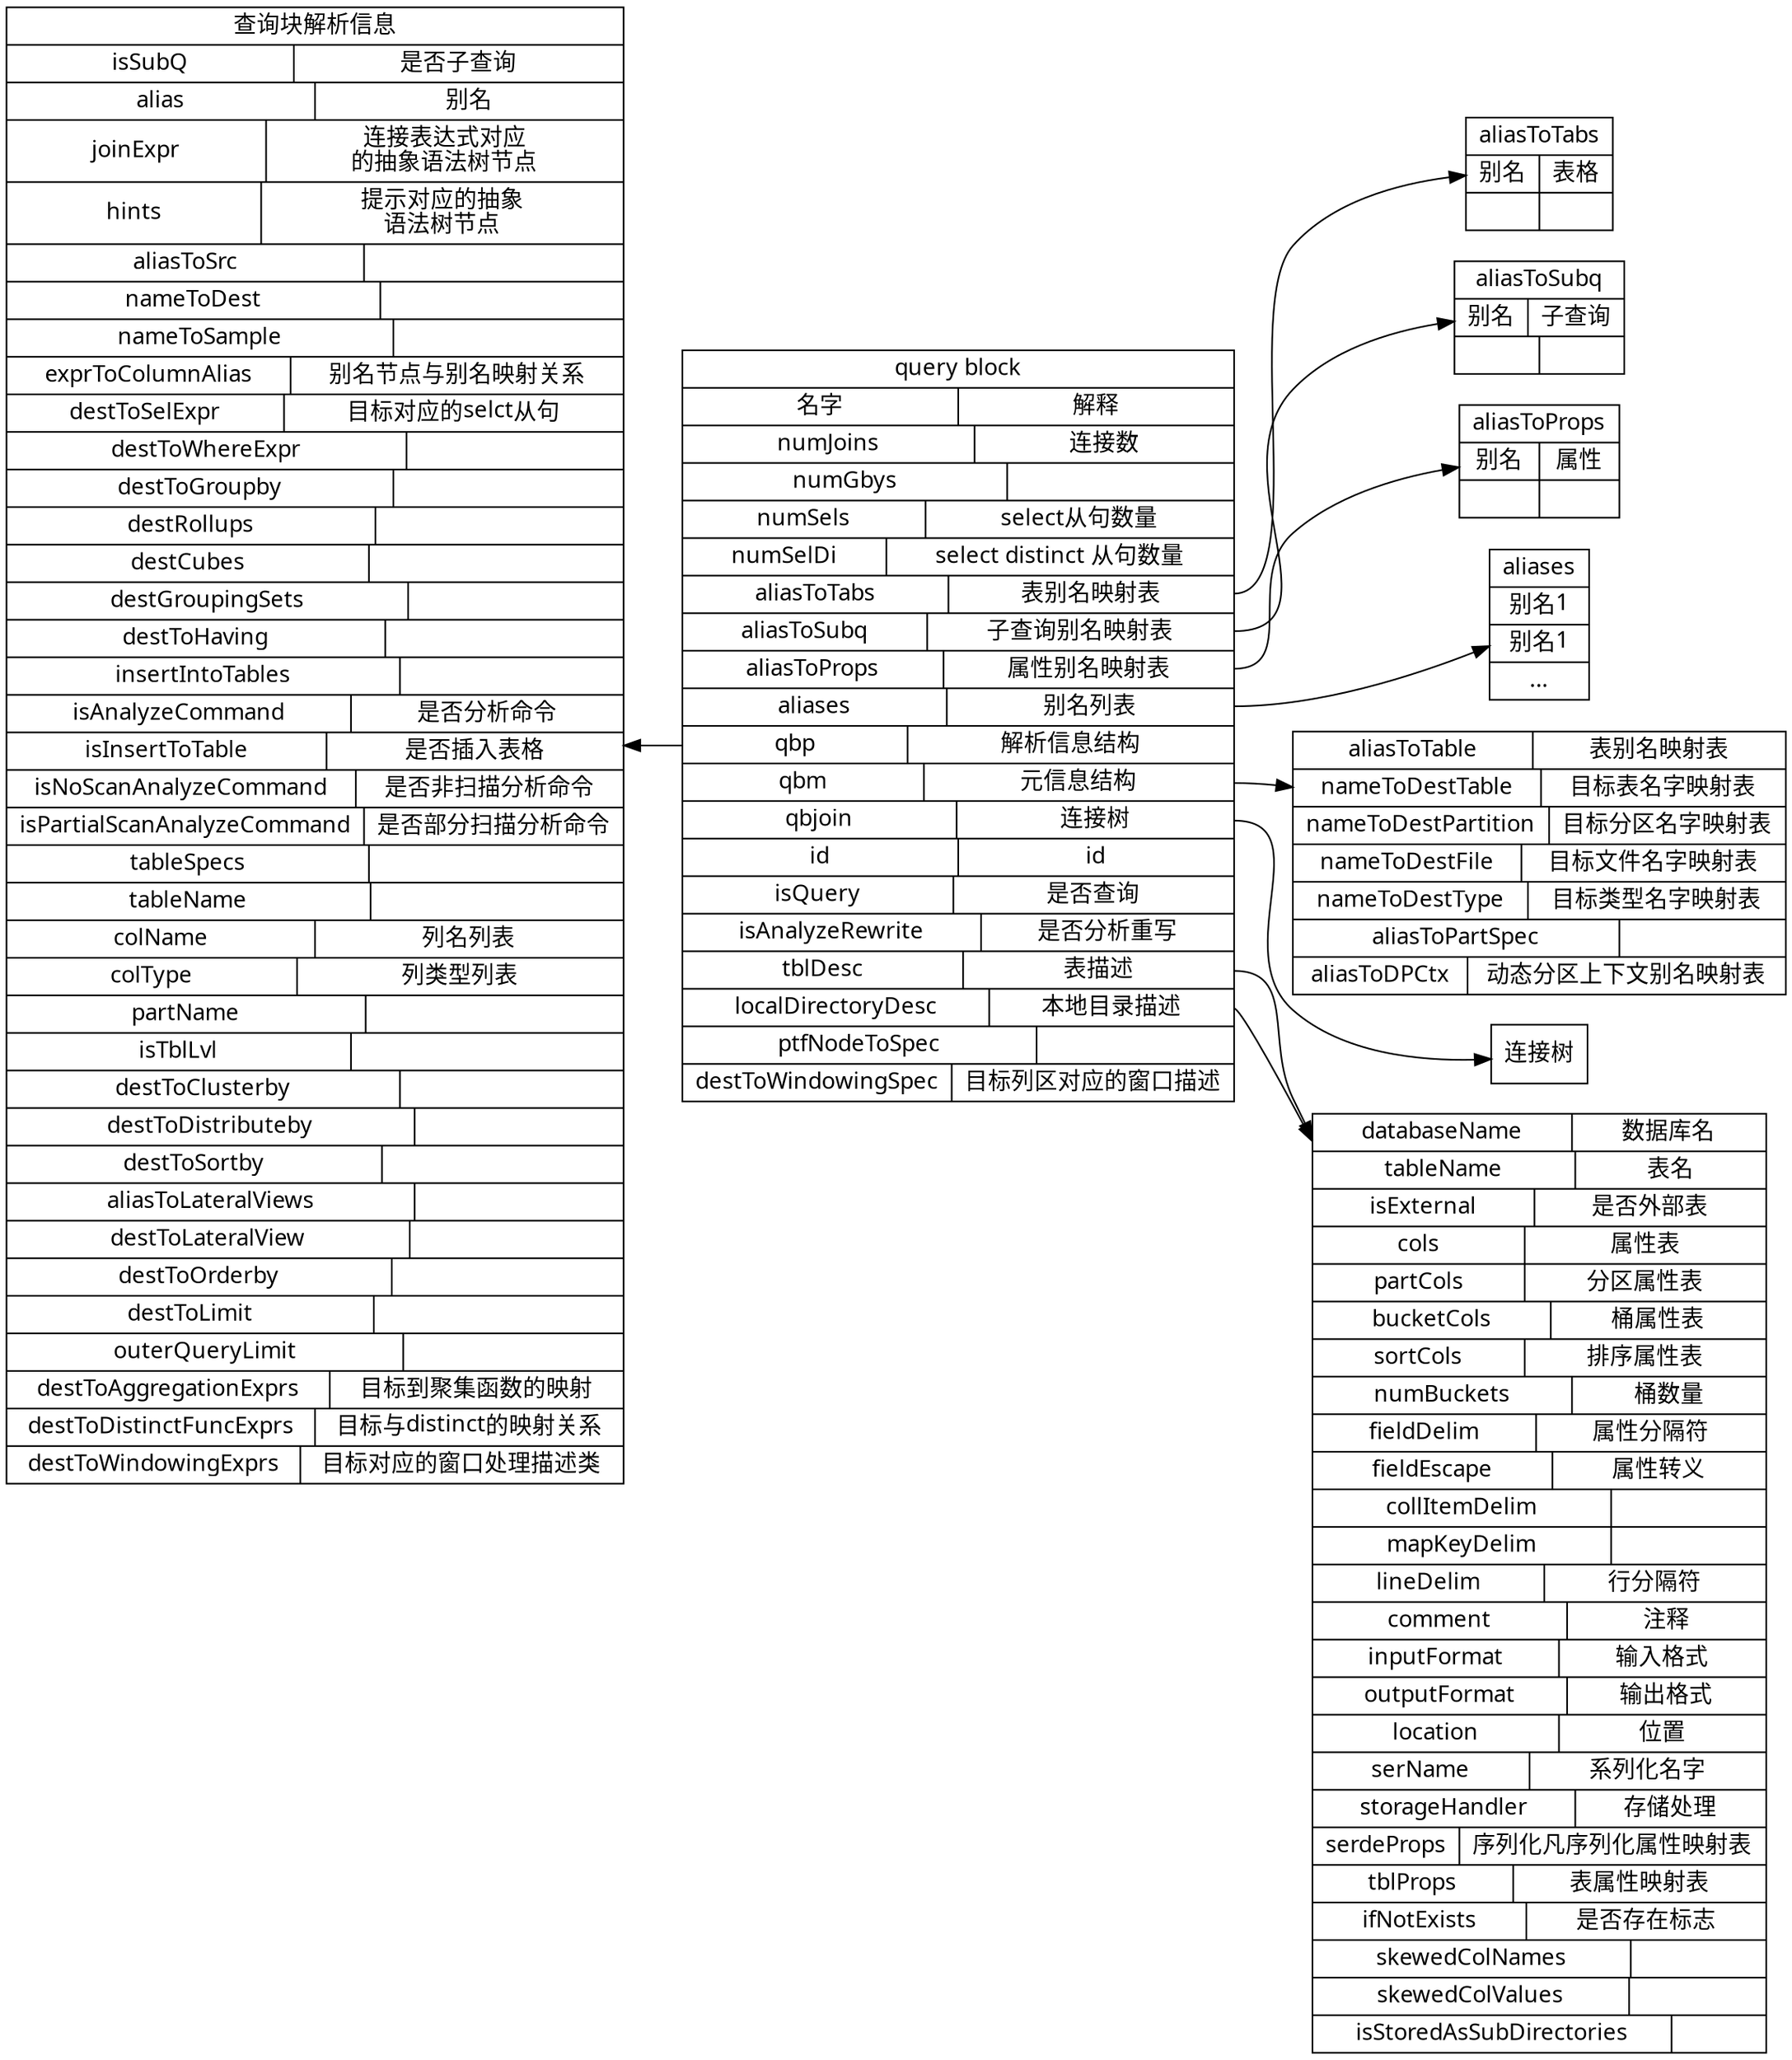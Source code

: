 digraph "query block"
{
node[fontname="FangSong"  shape= box];
edge[fontname="FangSong"];
graph[fontname="FangSong" rankdir = "LR"];


    
qb [ label = " query block | {  名字  | 解释}| {<numJoins> numJoins  |<numJoinsDesc> 连接数}| {<numGbys> numGbys  |<numGbysDesc>  }| {<numSels> numSels  |<numSelsDesc> select从句数量}| {<numSelDi> numSelDi  |<numSelDiDesc> select distinct 从句数量}| {<aliasToTabs> aliasToTabs |<aliasToTabsDesc>表别名映射表}| {<aliasToSubq> aliasToSubq  |<aliasToSubqDesc>子查询别名映射表}| {<aliasToProps> aliasToProps  |<aliasToPropsDesc>属性别名映射表}| {<aliases> aliases  |<aliasesDesc>别名列表}| {<qbp> qbp  |<qbpDesc>解析信息结构}| {<qbm> qbm  |<qbmDesc>元信息结构}| {<qbjoin> qbjoin  |<qbjoinDesc>连接树}| {<id> id  |<idDesc> id}| {<isQuery> isQuery  |<isQueryDesc>是否查询}| {<isAnalyzeRewrite> isAnalyzeRewrite  |<isAnalyzeRewriteDesc> 是否分析重写}| {<tblDesc> tblDesc  |<tblDescDesc>表描述}| {<localDirectoryDesc> localDirectoryDesc  |<localDirectoryDescDesc>本地目录描述 }|{<ptfNodeToSpec> ptfNodeToSpec |<ptfNodeToSpecDesc>}|{<destToWindowingSpec> destToWindowingSpec |<destToWindowingSpecDesc>目标列区对应的窗口描述}" shape = "record" ];

qbp [label = "查询块解析信息|{<isSubQ> isSubQ |<isSubQDesc>是否子查询}| {<alias> alias |<aliasDesc>别名}| {<joinExpr> joinExpr  |<joinExprDesc>连接表达式对应\n的抽象语法树节点}| {<hints> hints |<hintsDesc>提示对应的抽象\n语法树节点}| {<aliasToSrc> aliasToSrc |<aliasToSrcDesc>}| {<nameToDest> nameToDest |<nameToDestDesc>}| {<nameToSample> nameToSample |<nameToSampleDesc>}| {<exprToColumnAlias> exprToColumnAlias |<exprToColumnAliasDesc>别名节点与别名映射关系}| {<destToSelExpr> destToSelExpr |<destToSelExprDesc> 目标对应的selct从句}| {<destToWhereExpr> destToWhereExpr |<destToWhereExprDesc>}| {<destToGroupby> destToGroupby |<destToGroupbyDesc>}| {<destRollups> destRollups |<destRollupsDesc>}| {<destCubes> destCubes |<destCubesDesc>}| {<destGroupingSets> destGroupingSets |<destGroupingSetsDesc>}| {<destToHaving> destToHaving |<destToHavingDesc>}| {<insertIntoTables> insertIntoTables |<insertIntoTablesDesc>}| {<isAnalyzeCommand> isAnalyzeCommand |<isAnalyzeCommandDesc>是否分析命令 }| {<isInsertToTable> isInsertToTable |<isInsertToTableDesc>是否插入表格}| {<isNoScanAnalyzeCommand> isNoScanAnalyzeCommand |<isNoScanAnalyzeCommandDesc>是否非扫描分析命令}| {<isPartialScanAnalyzeCommand> isPartialScanAnalyzeCommand |<isPartialScanAnalyzeCommandDesc>是否部分扫描分析命令}| {<tableSpecs> tableSpecs |<tableSpecsDesc> }| {<tableName> tableName |<tableNameDesc>}| {<colName> colName |<colNameDesc>列名列表  }| {<colType> colType |<colTypeDesc>列类型列表}| {<partName> partName |<partNameDesc>  }| {<isTblLvl> isTblLvl |<isTblLvlDesc> }| {<destToClusterby> destToClusterby |<destToClusterbyDesc>}| {<destToDistributeby> destToDistributeby |<destToDistributebyDesc>}| {<destToSortby> destToSortby |<destToSortbyDesc>}| {<aliasToLateralViews> aliasToLateralViews |<aliasToLateralViewsDesc>}| {<destToLateralView> destToLateralView |<destToLateralViewDesc>}| {<destToOrderby> destToOrderby |<destToOrderbyDesc>}| {<destToLimit> destToLimit |<destToLimitDesc>}| {<outerQueryLimit> outerQueryLimit |<outerQueryLimitDesc>}| {<destToAggregationExprs> destToAggregationExprs |<destToAggregationExprsDesc> 目标到聚集函数的映射}| {<destToDistinctFuncExprs> destToDistinctFuncExprs |<destToDistinctFuncExprsDesc> 目标与distinct的映射关系}| {<destToWindowingExprs> destToWindowingExprs |<destToWindowingExprsDesc> 目标对应的窗口处理描述类}" shape=record];
qbm [label = "{<aliasToTable> aliasToTable |<aliasToTableDesc>表别名映射表}| {<nameToDestTable> nameToDestTable |<nameToDestTableDesc>目标表名字映射表}| {<nameToDestPartition> nameToDestPartition |<nameToDestPartitionDesc>目标分区名字映射表}| {<nameToDestFile> nameToDestFile |<nameToDestFileDesc>目标文件名字映射表}| {<nameToDestType> nameToDestType |<nameToDestTypeDesc>目标类型名字映射表}| {<aliasToPartSpec> aliasToPartSpec |<aliasToPartSpecDesc>}| {<aliasToDPCtx> aliasToDPCtx |<aliasToDPCtxDesc>动态分区上下文别名映射表}" shape=record];

tbldesc [label ="{<databaseName> databaseName |<databaseNameDesc>数据库名}|{<tableName> tableName |<tableNameDesc>表名}|{<isExternal> isExternal |<isExternalDesc>是否外部表}|{<cols> cols |<colsDesc>属性表}|{<partCols> partCols |<partColsDesc>分区属性表}|{<bucketCols> bucketCols |<bucketColsDesc>桶属性表}|{<sortCols> sortCols |<sortColsDesc>排序属性表}|{<numBuckets> numBuckets |<numBucketsDesc>桶数量}|{<fieldDelim> fieldDelim |<fieldDelimDesc>属性分隔符}|{<fieldEscape> fieldEscape |<fieldEscapeDesc>属性转义}|{<collItemDelim> collItemDelim |<collItemDelimDesc>}|{<mapKeyDelim> mapKeyDelim |<mapKeyDelimDesc>}|{<lineDelim> lineDelim |<lineDelimDesc>行分隔符}|{<comment> comment |<commentDesc>注释}|{<inputFormat> inputFormat |<inputFormatDesc>输入格式}|{<outputFormat> outputFormat |<outputFormatDesc>输出格式}|{<location> location |<locationDesc>位置}|{<serName> serName |<serNameDesc>系列化名字}|{<storageHandler> storageHandler |<storageHandlerDesc>存储处理}|{<serdeProps> serdeProps |<serdePropsDesc>序列化凡序列化属性映射表}|{<tblProps> tblProps |<tblPropsDesc>表属性映射表}|{<ifNotExists> ifNotExists |<ifNotExistsDesc>是否存在标志}|{<skewedColNames> skewedColNames |<skewedColNamesDesc>}|{<skewedColValues> skewedColValues |<skewedColValuesDesc>}|{<isStoredAsSubDirectories> isStoredAsSubDirectories |<isStoredAsSubDirectoriesDesc>}"  shape=record];


aliasToTabs[ label = " aliasToTabs |{别名|表格}|{|}" shape=record];
aliasToSubq[ label = " aliasToSubq |{别名|子查询}|{|}" shape=record];
aliasToProps[ label = " aliasToProps |{别名|属性}|{|}" shape=record];
aliases[ label = " aliases |别名1|别名1|..." shape=record];

qb:aliasToTabsDesc->aliasToTabs;
qb:aliasToSubqDesc->aliasToSubq;
qb:aliasToPropsDesc->aliasToProps;
qb:aliasesDesc->aliases;
qbp->qb:qbp[dir=back];
qb:qbmDesc->qbm;
qb:qbjoinDesc->"连接树";
qb:tblDescDesc->tbldesc;
qb:localDirectoryDescDesc->tbldesc;


}